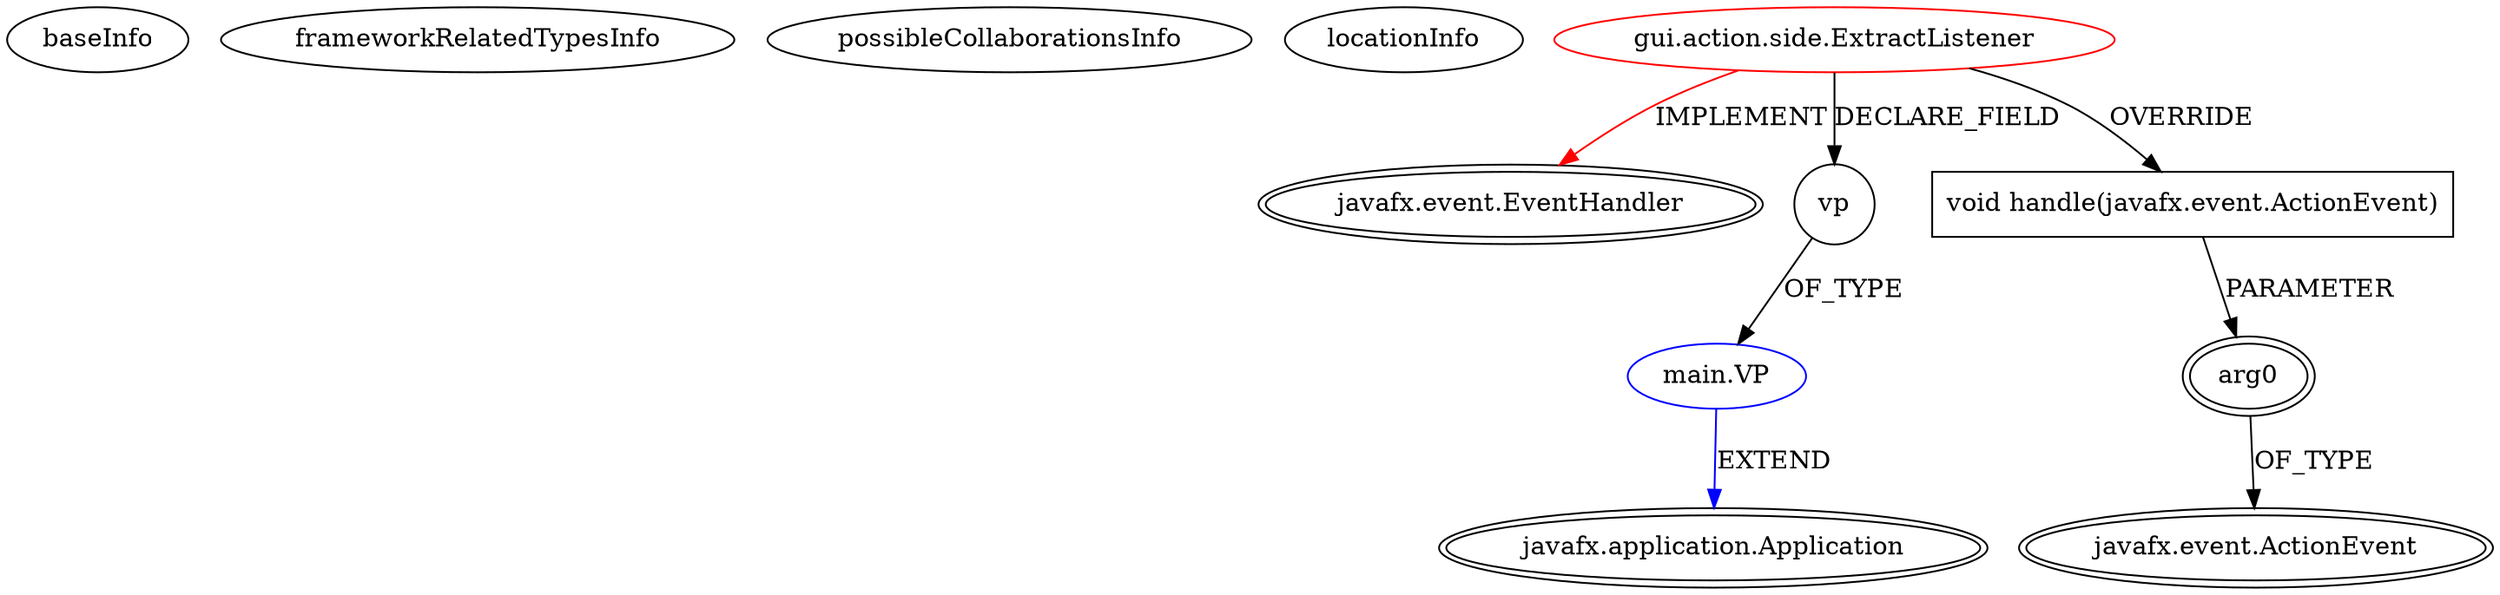 digraph {
baseInfo[graphId=836,category="extension_graph",isAnonymous=false,possibleRelation=true]
frameworkRelatedTypesInfo[0="javafx.event.EventHandler"]
possibleCollaborationsInfo[0="836~FIELD_DECLARATION-~javafx.event.EventHandler ~javafx.application.Application ~false~false"]
locationInfo[projectName="MWeigert-Vectron",filePath="/MWeigert-Vectron/Vectron-master/src/gui/action/side/ExtractListener.java",contextSignature="ExtractListener",graphId="836"]
0[label="gui.action.side.ExtractListener",vertexType="ROOT_CLIENT_CLASS_DECLARATION",isFrameworkType=false,color=red]
1[label="javafx.event.EventHandler",vertexType="FRAMEWORK_INTERFACE_TYPE",isFrameworkType=true,peripheries=2]
2[label="vp",vertexType="FIELD_DECLARATION",isFrameworkType=false,shape=circle]
3[label="main.VP",vertexType="REFERENCE_CLIENT_CLASS_DECLARATION",isFrameworkType=false,color=blue]
4[label="javafx.application.Application",vertexType="FRAMEWORK_CLASS_TYPE",isFrameworkType=true,peripheries=2]
5[label="void handle(javafx.event.ActionEvent)",vertexType="OVERRIDING_METHOD_DECLARATION",isFrameworkType=false,shape=box]
6[label="arg0",vertexType="PARAMETER_DECLARATION",isFrameworkType=true,peripheries=2]
7[label="javafx.event.ActionEvent",vertexType="FRAMEWORK_CLASS_TYPE",isFrameworkType=true,peripheries=2]
0->1[label="IMPLEMENT",color=red]
0->2[label="DECLARE_FIELD"]
3->4[label="EXTEND",color=blue]
2->3[label="OF_TYPE"]
0->5[label="OVERRIDE"]
6->7[label="OF_TYPE"]
5->6[label="PARAMETER"]
}
